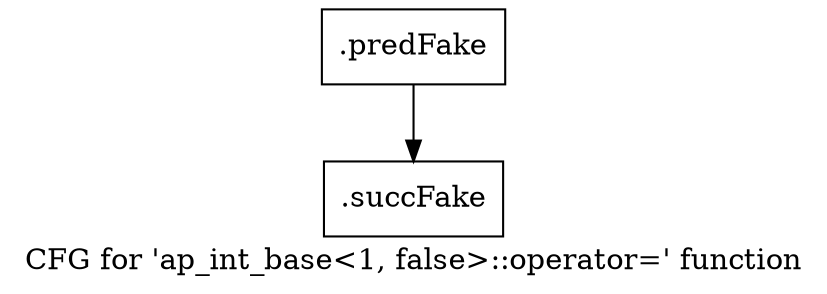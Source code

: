 digraph "CFG for 'ap_int_base\<1, false\>::operator=' function" {
	label="CFG for 'ap_int_base\<1, false\>::operator=' function";

	Node0x46ef2a0 [shape=record,filename="",linenumber="",label="{.predFake}"];
	Node0x46ef2a0 -> Node0x47e83f0[ callList="" memoryops="" filename="/media/miguel/NewVolume/Linux/Xilinx/Vitis_HLS/2020.2/include/ap_int_base.h" execusionnum="685"];
	Node0x47e83f0 [shape=record,filename="/media/miguel/NewVolume/Linux/Xilinx/Vitis_HLS/2020.2/include/ap_int_base.h",linenumber="464",label="{.succFake}"];
}
